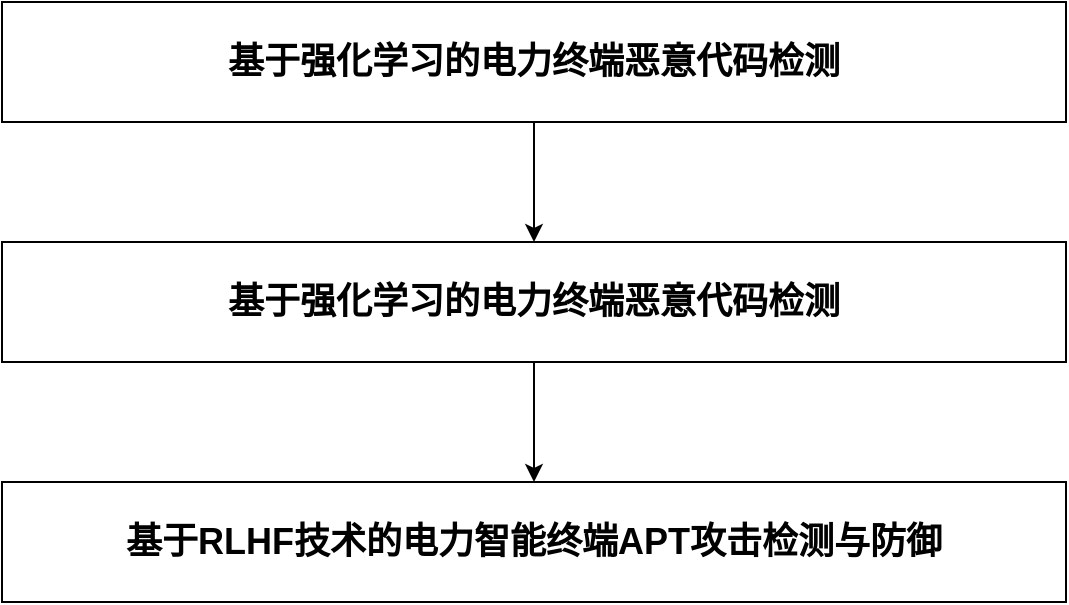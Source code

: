 <mxfile version="24.4.6" type="github">
  <diagram name="第 1 页" id="9BHL2iZfONTejXkZVWIC">
    <mxGraphModel dx="1254" dy="750" grid="1" gridSize="10" guides="1" tooltips="1" connect="1" arrows="1" fold="1" page="1" pageScale="1" pageWidth="827" pageHeight="1169" math="0" shadow="0">
      <root>
        <mxCell id="0" />
        <mxCell id="1" parent="0" />
        <mxCell id="6bbgUqb10xAO0LP9AUVm-4" style="edgeStyle=orthogonalEdgeStyle;rounded=0;orthogonalLoop=1;jettySize=auto;html=1;entryX=0.5;entryY=0;entryDx=0;entryDy=0;" parent="1" source="6bbgUqb10xAO0LP9AUVm-1" target="6bbgUqb10xAO0LP9AUVm-2" edge="1">
          <mxGeometry relative="1" as="geometry" />
        </mxCell>
        <mxCell id="6bbgUqb10xAO0LP9AUVm-1" value="&lt;h2&gt;基于强化学习的电力终端恶意代码检测&lt;span lang=&quot;EN-US&quot;&gt;&lt;/span&gt;&lt;/h2&gt;" style="rounded=0;whiteSpace=wrap;html=1;" parent="1" vertex="1">
          <mxGeometry x="148" y="180" width="532" height="60" as="geometry" />
        </mxCell>
        <mxCell id="6bbgUqb10xAO0LP9AUVm-5" style="edgeStyle=orthogonalEdgeStyle;rounded=0;orthogonalLoop=1;jettySize=auto;html=1;entryX=0.5;entryY=0;entryDx=0;entryDy=0;" parent="1" source="6bbgUqb10xAO0LP9AUVm-2" target="6bbgUqb10xAO0LP9AUVm-3" edge="1">
          <mxGeometry relative="1" as="geometry" />
        </mxCell>
        <mxCell id="6bbgUqb10xAO0LP9AUVm-2" value="&lt;h2&gt;基于强化学习的电力终端恶意代码检测&lt;span lang=&quot;EN-US&quot;&gt;&lt;/span&gt;&lt;/h2&gt;" style="rounded=0;whiteSpace=wrap;html=1;" parent="1" vertex="1">
          <mxGeometry x="148" y="300" width="532" height="60" as="geometry" />
        </mxCell>
        <mxCell id="6bbgUqb10xAO0LP9AUVm-3" value="&lt;h2&gt;基于&lt;span lang=&quot;EN-US&quot;&gt;RLHF&lt;/span&gt;技术的电力智能终端&lt;span lang=&quot;EN-US&quot;&gt;APT&lt;/span&gt;攻击检测与防御&lt;span lang=&quot;EN-US&quot;&gt;&lt;/span&gt;&lt;/h2&gt;" style="rounded=0;whiteSpace=wrap;html=1;" parent="1" vertex="1">
          <mxGeometry x="148" y="420" width="532" height="60" as="geometry" />
        </mxCell>
      </root>
    </mxGraphModel>
  </diagram>
</mxfile>
